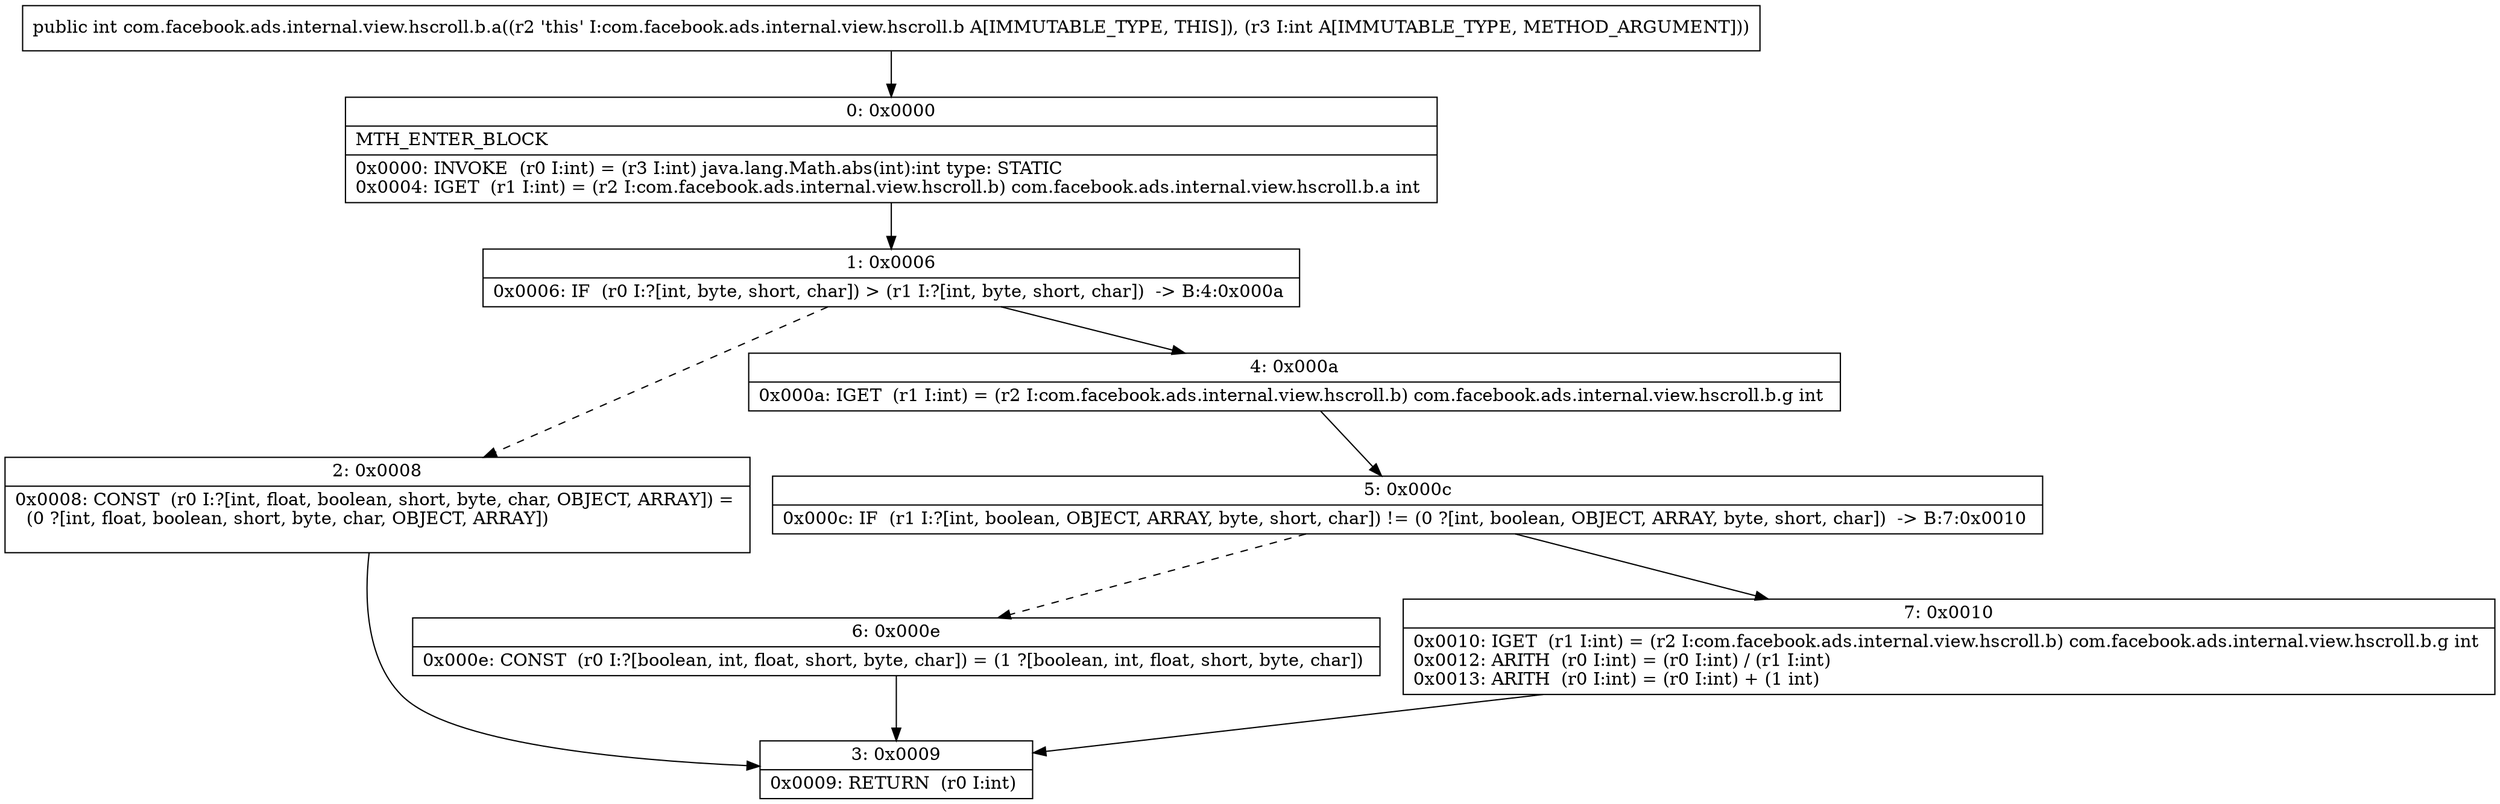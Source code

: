 digraph "CFG forcom.facebook.ads.internal.view.hscroll.b.a(I)I" {
Node_0 [shape=record,label="{0\:\ 0x0000|MTH_ENTER_BLOCK\l|0x0000: INVOKE  (r0 I:int) = (r3 I:int) java.lang.Math.abs(int):int type: STATIC \l0x0004: IGET  (r1 I:int) = (r2 I:com.facebook.ads.internal.view.hscroll.b) com.facebook.ads.internal.view.hscroll.b.a int \l}"];
Node_1 [shape=record,label="{1\:\ 0x0006|0x0006: IF  (r0 I:?[int, byte, short, char]) \> (r1 I:?[int, byte, short, char])  \-\> B:4:0x000a \l}"];
Node_2 [shape=record,label="{2\:\ 0x0008|0x0008: CONST  (r0 I:?[int, float, boolean, short, byte, char, OBJECT, ARRAY]) = \l  (0 ?[int, float, boolean, short, byte, char, OBJECT, ARRAY])\l \l}"];
Node_3 [shape=record,label="{3\:\ 0x0009|0x0009: RETURN  (r0 I:int) \l}"];
Node_4 [shape=record,label="{4\:\ 0x000a|0x000a: IGET  (r1 I:int) = (r2 I:com.facebook.ads.internal.view.hscroll.b) com.facebook.ads.internal.view.hscroll.b.g int \l}"];
Node_5 [shape=record,label="{5\:\ 0x000c|0x000c: IF  (r1 I:?[int, boolean, OBJECT, ARRAY, byte, short, char]) != (0 ?[int, boolean, OBJECT, ARRAY, byte, short, char])  \-\> B:7:0x0010 \l}"];
Node_6 [shape=record,label="{6\:\ 0x000e|0x000e: CONST  (r0 I:?[boolean, int, float, short, byte, char]) = (1 ?[boolean, int, float, short, byte, char]) \l}"];
Node_7 [shape=record,label="{7\:\ 0x0010|0x0010: IGET  (r1 I:int) = (r2 I:com.facebook.ads.internal.view.hscroll.b) com.facebook.ads.internal.view.hscroll.b.g int \l0x0012: ARITH  (r0 I:int) = (r0 I:int) \/ (r1 I:int) \l0x0013: ARITH  (r0 I:int) = (r0 I:int) + (1 int) \l}"];
MethodNode[shape=record,label="{public int com.facebook.ads.internal.view.hscroll.b.a((r2 'this' I:com.facebook.ads.internal.view.hscroll.b A[IMMUTABLE_TYPE, THIS]), (r3 I:int A[IMMUTABLE_TYPE, METHOD_ARGUMENT])) }"];
MethodNode -> Node_0;
Node_0 -> Node_1;
Node_1 -> Node_2[style=dashed];
Node_1 -> Node_4;
Node_2 -> Node_3;
Node_4 -> Node_5;
Node_5 -> Node_6[style=dashed];
Node_5 -> Node_7;
Node_6 -> Node_3;
Node_7 -> Node_3;
}


